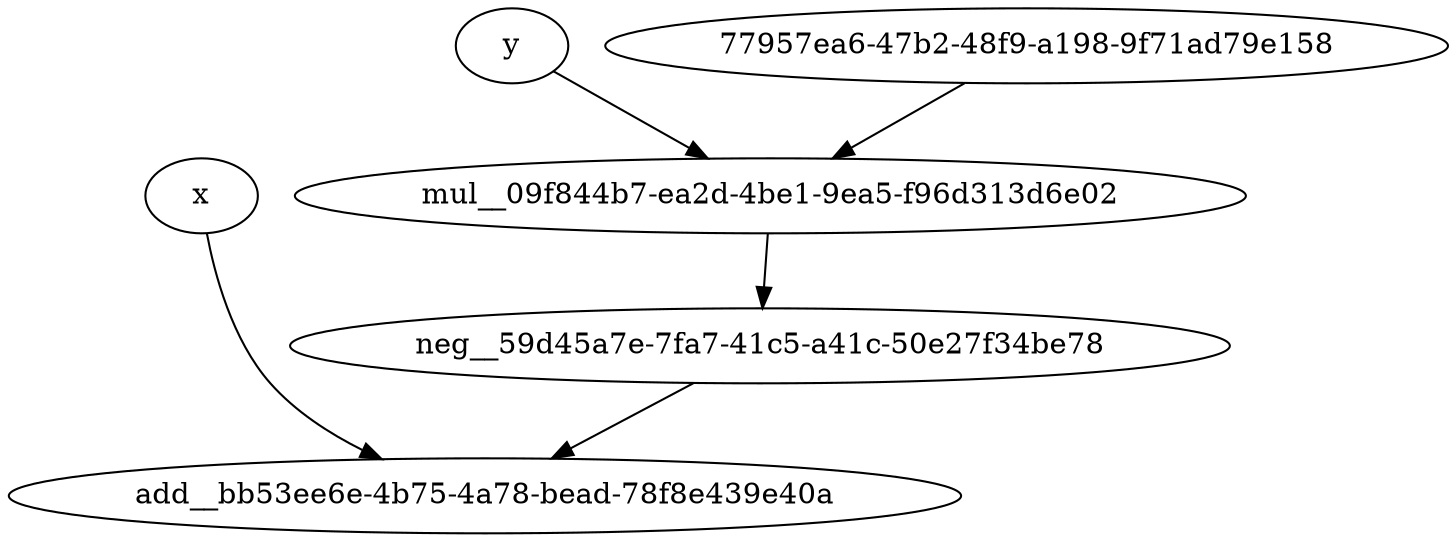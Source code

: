 strict digraph {

	"add__bb53ee6e-4b75-4a78-bead-78f8e439e40a" [  weight=0 ];

	"x" [  weight=0 ];

	"x" -> "add__bb53ee6e-4b75-4a78-bead-78f8e439e40a" [  weight=0 ];

	"neg__59d45a7e-7fa7-41c5-a41c-50e27f34be78" [  weight=0 ];

	"neg__59d45a7e-7fa7-41c5-a41c-50e27f34be78" -> "add__bb53ee6e-4b75-4a78-bead-78f8e439e40a" [  weight=0 ];

	"mul__09f844b7-ea2d-4be1-9ea5-f96d313d6e02" [  weight=0 ];

	"mul__09f844b7-ea2d-4be1-9ea5-f96d313d6e02" -> "neg__59d45a7e-7fa7-41c5-a41c-50e27f34be78" [  weight=0 ];

	"y" [  weight=0 ];

	"y" -> "mul__09f844b7-ea2d-4be1-9ea5-f96d313d6e02" [  weight=0 ];

	"77957ea6-47b2-48f9-a198-9f71ad79e158" [  weight=0 ];

	"77957ea6-47b2-48f9-a198-9f71ad79e158" -> "mul__09f844b7-ea2d-4be1-9ea5-f96d313d6e02" [  weight=0 ];

}
